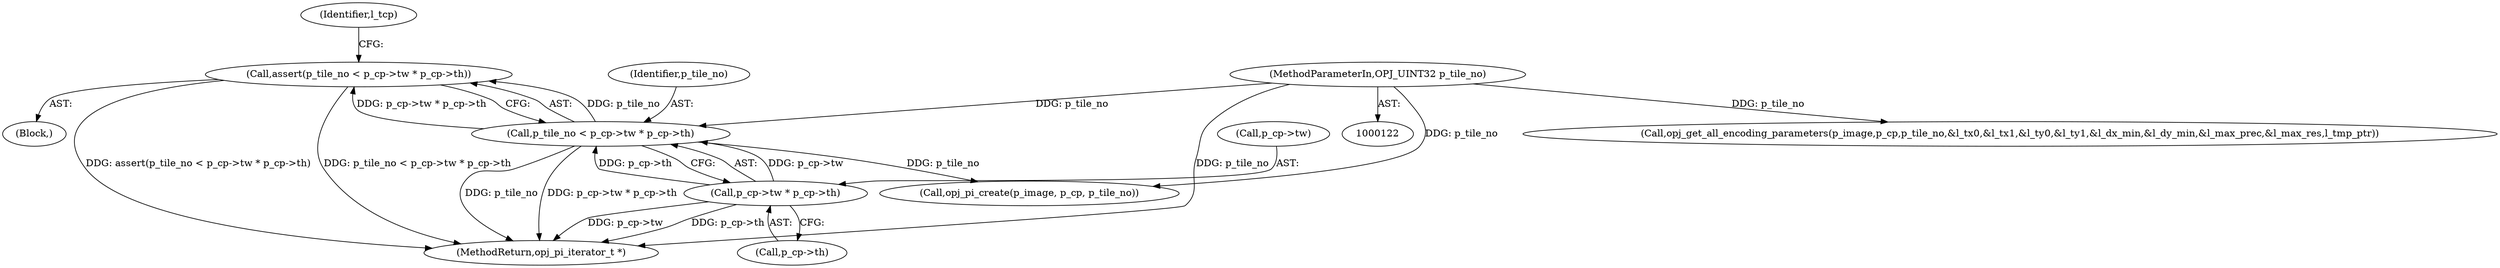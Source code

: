 digraph "0_openjpeg_c16bc057ba3f125051c9966cf1f5b68a05681de4@API" {
"1000182" [label="(Call,assert(p_tile_no < p_cp->tw * p_cp->th))"];
"1000183" [label="(Call,p_tile_no < p_cp->tw * p_cp->th)"];
"1000125" [label="(MethodParameterIn,OPJ_UINT32 p_tile_no)"];
"1000185" [label="(Call,p_cp->tw * p_cp->th)"];
"1000696" [label="(MethodReturn,opj_pi_iterator_t *)"];
"1000193" [label="(Identifier,l_tcp)"];
"1000289" [label="(Call,opj_get_all_encoding_parameters(p_image,p_cp,p_tile_no,&l_tx0,&l_tx1,&l_ty0,&l_ty1,&l_dx_min,&l_dy_min,&l_max_prec,&l_max_res,l_tmp_ptr))"];
"1000189" [label="(Call,p_cp->th)"];
"1000126" [label="(Block,)"];
"1000186" [label="(Call,p_cp->tw)"];
"1000185" [label="(Call,p_cp->tw * p_cp->th)"];
"1000183" [label="(Call,p_tile_no < p_cp->tw * p_cp->th)"];
"1000252" [label="(Call,opj_pi_create(p_image, p_cp, p_tile_no))"];
"1000182" [label="(Call,assert(p_tile_no < p_cp->tw * p_cp->th))"];
"1000125" [label="(MethodParameterIn,OPJ_UINT32 p_tile_no)"];
"1000184" [label="(Identifier,p_tile_no)"];
"1000182" -> "1000126"  [label="AST: "];
"1000182" -> "1000183"  [label="CFG: "];
"1000183" -> "1000182"  [label="AST: "];
"1000193" -> "1000182"  [label="CFG: "];
"1000182" -> "1000696"  [label="DDG: assert(p_tile_no < p_cp->tw * p_cp->th)"];
"1000182" -> "1000696"  [label="DDG: p_tile_no < p_cp->tw * p_cp->th"];
"1000183" -> "1000182"  [label="DDG: p_tile_no"];
"1000183" -> "1000182"  [label="DDG: p_cp->tw * p_cp->th"];
"1000183" -> "1000185"  [label="CFG: "];
"1000184" -> "1000183"  [label="AST: "];
"1000185" -> "1000183"  [label="AST: "];
"1000183" -> "1000696"  [label="DDG: p_cp->tw * p_cp->th"];
"1000183" -> "1000696"  [label="DDG: p_tile_no"];
"1000125" -> "1000183"  [label="DDG: p_tile_no"];
"1000185" -> "1000183"  [label="DDG: p_cp->tw"];
"1000185" -> "1000183"  [label="DDG: p_cp->th"];
"1000183" -> "1000252"  [label="DDG: p_tile_no"];
"1000125" -> "1000122"  [label="AST: "];
"1000125" -> "1000696"  [label="DDG: p_tile_no"];
"1000125" -> "1000252"  [label="DDG: p_tile_no"];
"1000125" -> "1000289"  [label="DDG: p_tile_no"];
"1000185" -> "1000189"  [label="CFG: "];
"1000186" -> "1000185"  [label="AST: "];
"1000189" -> "1000185"  [label="AST: "];
"1000185" -> "1000696"  [label="DDG: p_cp->tw"];
"1000185" -> "1000696"  [label="DDG: p_cp->th"];
}
